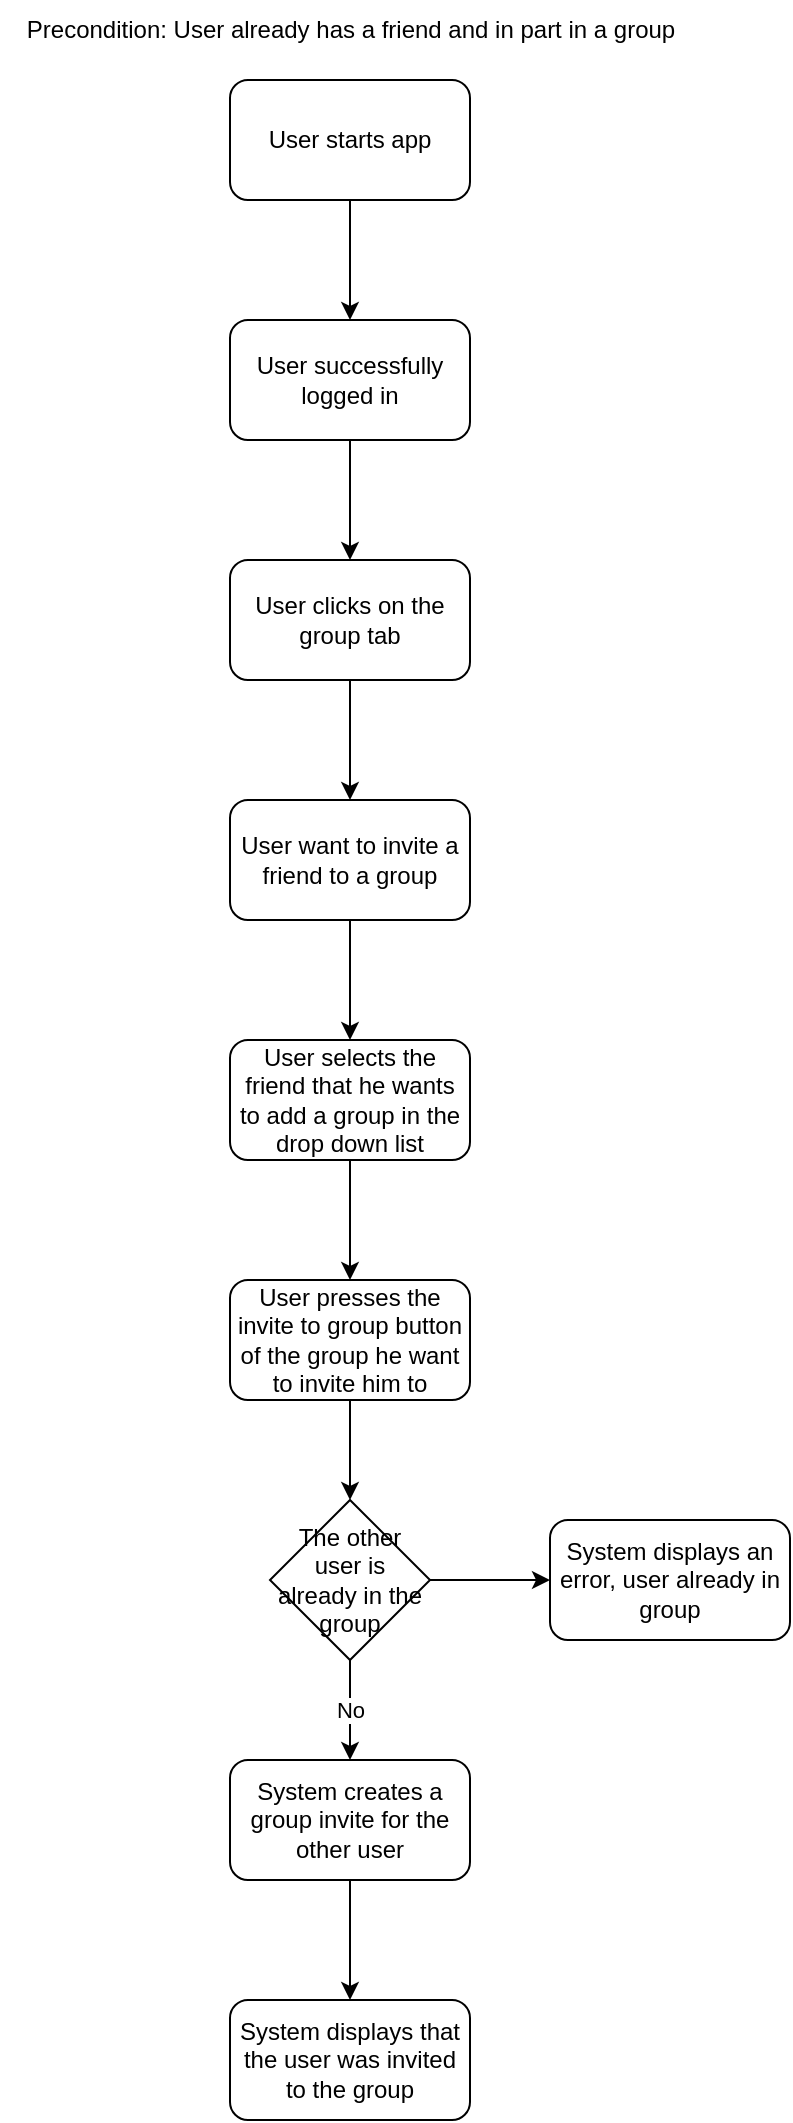<mxfile version="24.4.14" type="device">
  <diagram id="C5RBs43oDa-KdzZeNtuy" name="Page-1">
    <mxGraphModel dx="1413" dy="1907" grid="1" gridSize="10" guides="1" tooltips="1" connect="1" arrows="1" fold="1" page="1" pageScale="1" pageWidth="827" pageHeight="1169" math="0" shadow="0">
      <root>
        <mxCell id="WIyWlLk6GJQsqaUBKTNV-0" />
        <mxCell id="WIyWlLk6GJQsqaUBKTNV-1" parent="WIyWlLk6GJQsqaUBKTNV-0" />
        <mxCell id="O-H79ht4IGxYVFuGtYyx-1" style="edgeStyle=orthogonalEdgeStyle;rounded=0;orthogonalLoop=1;jettySize=auto;html=1;exitX=0.5;exitY=1;exitDx=0;exitDy=0;entryX=0.5;entryY=0;entryDx=0;entryDy=0;" edge="1" parent="WIyWlLk6GJQsqaUBKTNV-1" source="O-H79ht4IGxYVFuGtYyx-2" target="O-H79ht4IGxYVFuGtYyx-3">
          <mxGeometry relative="1" as="geometry" />
        </mxCell>
        <mxCell id="O-H79ht4IGxYVFuGtYyx-2" value="User starts app" style="rounded=1;whiteSpace=wrap;html=1;" vertex="1" parent="WIyWlLk6GJQsqaUBKTNV-1">
          <mxGeometry x="360" y="-1110" width="120" height="60" as="geometry" />
        </mxCell>
        <mxCell id="O-H79ht4IGxYVFuGtYyx-6" style="edgeStyle=orthogonalEdgeStyle;rounded=0;orthogonalLoop=1;jettySize=auto;html=1;exitX=0.5;exitY=1;exitDx=0;exitDy=0;entryX=0.5;entryY=0;entryDx=0;entryDy=0;" edge="1" parent="WIyWlLk6GJQsqaUBKTNV-1" source="O-H79ht4IGxYVFuGtYyx-3" target="O-H79ht4IGxYVFuGtYyx-4">
          <mxGeometry relative="1" as="geometry" />
        </mxCell>
        <mxCell id="O-H79ht4IGxYVFuGtYyx-3" value="User successfully logged in" style="rounded=1;whiteSpace=wrap;html=1;" vertex="1" parent="WIyWlLk6GJQsqaUBKTNV-1">
          <mxGeometry x="360" y="-990" width="120" height="60" as="geometry" />
        </mxCell>
        <mxCell id="O-H79ht4IGxYVFuGtYyx-8" style="edgeStyle=orthogonalEdgeStyle;rounded=0;orthogonalLoop=1;jettySize=auto;html=1;exitX=0.5;exitY=1;exitDx=0;exitDy=0;entryX=0.5;entryY=0;entryDx=0;entryDy=0;" edge="1" parent="WIyWlLk6GJQsqaUBKTNV-1" source="O-H79ht4IGxYVFuGtYyx-4" target="O-H79ht4IGxYVFuGtYyx-7">
          <mxGeometry relative="1" as="geometry" />
        </mxCell>
        <mxCell id="O-H79ht4IGxYVFuGtYyx-4" value="User clicks on the group tab" style="rounded=1;whiteSpace=wrap;html=1;" vertex="1" parent="WIyWlLk6GJQsqaUBKTNV-1">
          <mxGeometry x="360" y="-870" width="120" height="60" as="geometry" />
        </mxCell>
        <mxCell id="O-H79ht4IGxYVFuGtYyx-5" value="Precondition: User already has a friend and in part in a group" style="text;html=1;align=center;verticalAlign=middle;resizable=0;points=[];autosize=1;strokeColor=none;fillColor=none;" vertex="1" parent="WIyWlLk6GJQsqaUBKTNV-1">
          <mxGeometry x="245" y="-1150" width="350" height="30" as="geometry" />
        </mxCell>
        <mxCell id="O-H79ht4IGxYVFuGtYyx-10" style="edgeStyle=orthogonalEdgeStyle;rounded=0;orthogonalLoop=1;jettySize=auto;html=1;exitX=0.5;exitY=1;exitDx=0;exitDy=0;entryX=0.5;entryY=0;entryDx=0;entryDy=0;" edge="1" parent="WIyWlLk6GJQsqaUBKTNV-1" source="O-H79ht4IGxYVFuGtYyx-7" target="O-H79ht4IGxYVFuGtYyx-9">
          <mxGeometry relative="1" as="geometry" />
        </mxCell>
        <mxCell id="O-H79ht4IGxYVFuGtYyx-7" value="User want to invite a friend to a group" style="rounded=1;whiteSpace=wrap;html=1;" vertex="1" parent="WIyWlLk6GJQsqaUBKTNV-1">
          <mxGeometry x="360" y="-750" width="120" height="60" as="geometry" />
        </mxCell>
        <mxCell id="O-H79ht4IGxYVFuGtYyx-12" style="edgeStyle=orthogonalEdgeStyle;rounded=0;orthogonalLoop=1;jettySize=auto;html=1;exitX=0.5;exitY=1;exitDx=0;exitDy=0;" edge="1" parent="WIyWlLk6GJQsqaUBKTNV-1" source="O-H79ht4IGxYVFuGtYyx-9" target="O-H79ht4IGxYVFuGtYyx-11">
          <mxGeometry relative="1" as="geometry" />
        </mxCell>
        <mxCell id="O-H79ht4IGxYVFuGtYyx-9" value="User selects the friend that he wants to add a group in the drop down list" style="rounded=1;whiteSpace=wrap;html=1;" vertex="1" parent="WIyWlLk6GJQsqaUBKTNV-1">
          <mxGeometry x="360" y="-630" width="120" height="60" as="geometry" />
        </mxCell>
        <mxCell id="O-H79ht4IGxYVFuGtYyx-14" style="edgeStyle=orthogonalEdgeStyle;rounded=0;orthogonalLoop=1;jettySize=auto;html=1;exitX=0.5;exitY=1;exitDx=0;exitDy=0;entryX=0.5;entryY=0;entryDx=0;entryDy=0;" edge="1" parent="WIyWlLk6GJQsqaUBKTNV-1" source="O-H79ht4IGxYVFuGtYyx-11" target="O-H79ht4IGxYVFuGtYyx-13">
          <mxGeometry relative="1" as="geometry" />
        </mxCell>
        <mxCell id="O-H79ht4IGxYVFuGtYyx-11" value="User presses the invite to group button of the group he want to invite him to" style="rounded=1;whiteSpace=wrap;html=1;" vertex="1" parent="WIyWlLk6GJQsqaUBKTNV-1">
          <mxGeometry x="360" y="-510" width="120" height="60" as="geometry" />
        </mxCell>
        <mxCell id="O-H79ht4IGxYVFuGtYyx-16" value="No" style="edgeStyle=orthogonalEdgeStyle;rounded=0;orthogonalLoop=1;jettySize=auto;html=1;exitX=0.5;exitY=1;exitDx=0;exitDy=0;entryX=0.5;entryY=0;entryDx=0;entryDy=0;" edge="1" parent="WIyWlLk6GJQsqaUBKTNV-1" source="O-H79ht4IGxYVFuGtYyx-13" target="O-H79ht4IGxYVFuGtYyx-15">
          <mxGeometry relative="1" as="geometry" />
        </mxCell>
        <mxCell id="O-H79ht4IGxYVFuGtYyx-20" style="edgeStyle=orthogonalEdgeStyle;rounded=0;orthogonalLoop=1;jettySize=auto;html=1;exitX=1;exitY=0.5;exitDx=0;exitDy=0;entryX=0;entryY=0.5;entryDx=0;entryDy=0;" edge="1" parent="WIyWlLk6GJQsqaUBKTNV-1" source="O-H79ht4IGxYVFuGtYyx-13" target="O-H79ht4IGxYVFuGtYyx-19">
          <mxGeometry relative="1" as="geometry" />
        </mxCell>
        <mxCell id="O-H79ht4IGxYVFuGtYyx-13" value="The other user is already in the group" style="rhombus;whiteSpace=wrap;html=1;" vertex="1" parent="WIyWlLk6GJQsqaUBKTNV-1">
          <mxGeometry x="380" y="-400" width="80" height="80" as="geometry" />
        </mxCell>
        <mxCell id="O-H79ht4IGxYVFuGtYyx-18" style="edgeStyle=orthogonalEdgeStyle;rounded=0;orthogonalLoop=1;jettySize=auto;html=1;exitX=0.5;exitY=1;exitDx=0;exitDy=0;entryX=0.5;entryY=0;entryDx=0;entryDy=0;" edge="1" parent="WIyWlLk6GJQsqaUBKTNV-1" source="O-H79ht4IGxYVFuGtYyx-15" target="O-H79ht4IGxYVFuGtYyx-17">
          <mxGeometry relative="1" as="geometry" />
        </mxCell>
        <mxCell id="O-H79ht4IGxYVFuGtYyx-15" value="System creates a group invite for the other user" style="rounded=1;whiteSpace=wrap;html=1;" vertex="1" parent="WIyWlLk6GJQsqaUBKTNV-1">
          <mxGeometry x="360" y="-270" width="120" height="60" as="geometry" />
        </mxCell>
        <mxCell id="O-H79ht4IGxYVFuGtYyx-17" value="System displays that the user was invited to the group" style="rounded=1;whiteSpace=wrap;html=1;" vertex="1" parent="WIyWlLk6GJQsqaUBKTNV-1">
          <mxGeometry x="360" y="-150" width="120" height="60" as="geometry" />
        </mxCell>
        <mxCell id="O-H79ht4IGxYVFuGtYyx-19" value="System displays an error, user already in group" style="rounded=1;whiteSpace=wrap;html=1;" vertex="1" parent="WIyWlLk6GJQsqaUBKTNV-1">
          <mxGeometry x="520" y="-390" width="120" height="60" as="geometry" />
        </mxCell>
      </root>
    </mxGraphModel>
  </diagram>
</mxfile>
